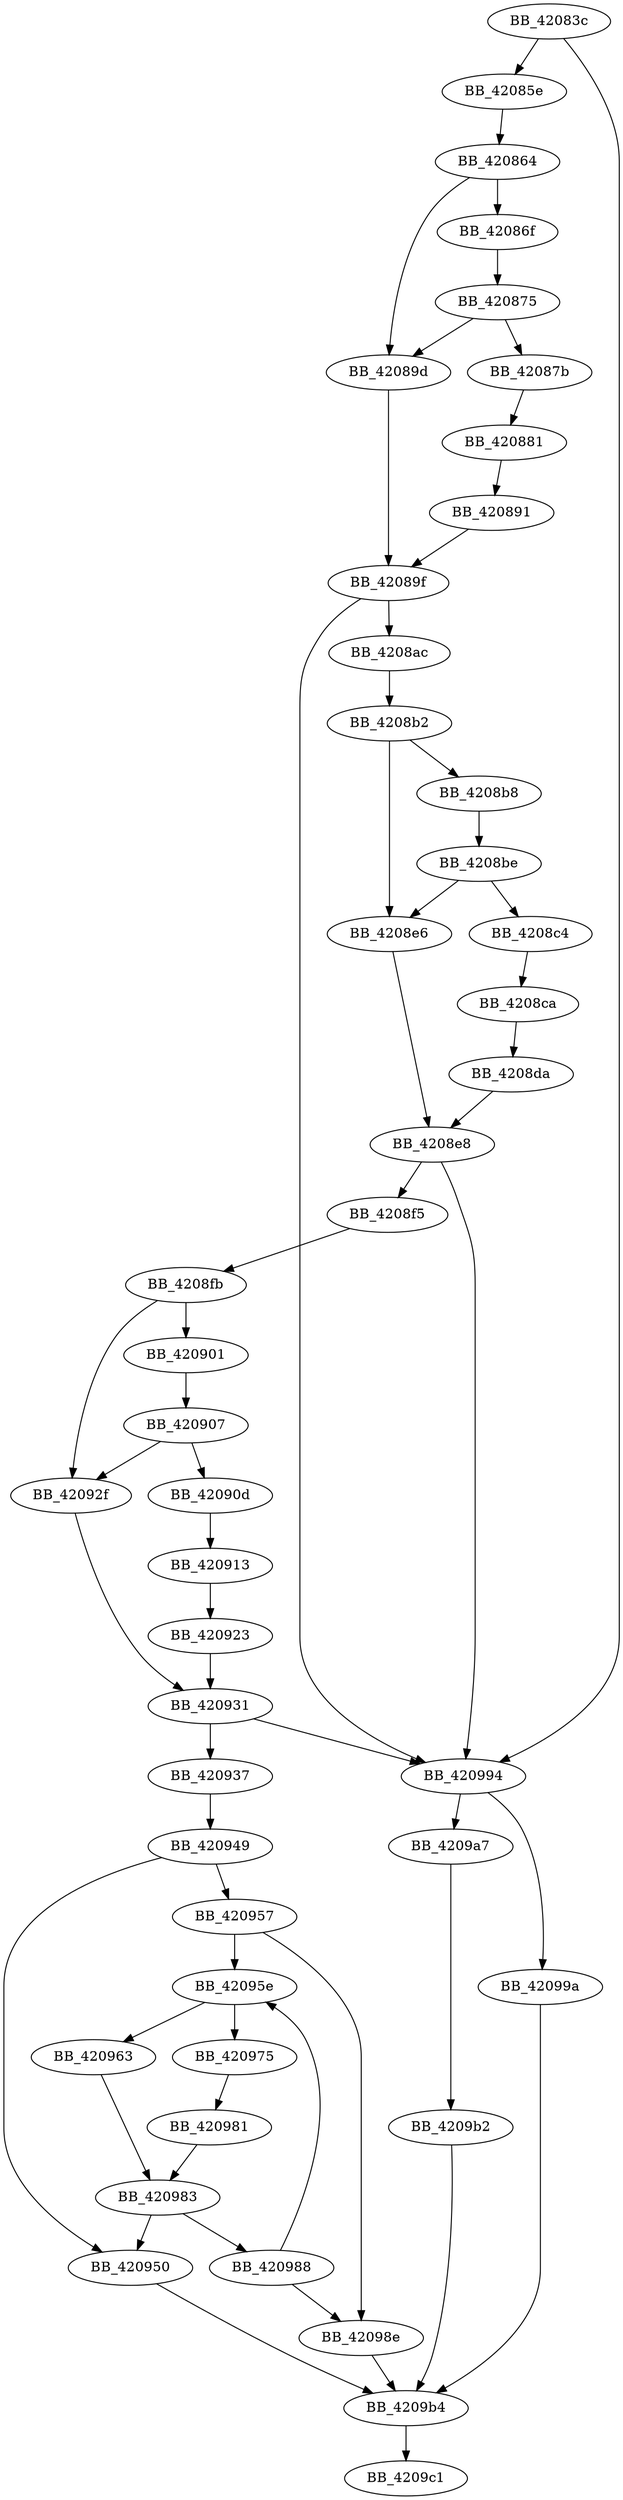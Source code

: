 DiGraph __fputwc_nolock{
BB_42083c->BB_42085e
BB_42083c->BB_420994
BB_42085e->BB_420864
BB_420864->BB_42086f
BB_420864->BB_42089d
BB_42086f->BB_420875
BB_420875->BB_42087b
BB_420875->BB_42089d
BB_42087b->BB_420881
BB_420881->BB_420891
BB_420891->BB_42089f
BB_42089d->BB_42089f
BB_42089f->BB_4208ac
BB_42089f->BB_420994
BB_4208ac->BB_4208b2
BB_4208b2->BB_4208b8
BB_4208b2->BB_4208e6
BB_4208b8->BB_4208be
BB_4208be->BB_4208c4
BB_4208be->BB_4208e6
BB_4208c4->BB_4208ca
BB_4208ca->BB_4208da
BB_4208da->BB_4208e8
BB_4208e6->BB_4208e8
BB_4208e8->BB_4208f5
BB_4208e8->BB_420994
BB_4208f5->BB_4208fb
BB_4208fb->BB_420901
BB_4208fb->BB_42092f
BB_420901->BB_420907
BB_420907->BB_42090d
BB_420907->BB_42092f
BB_42090d->BB_420913
BB_420913->BB_420923
BB_420923->BB_420931
BB_42092f->BB_420931
BB_420931->BB_420937
BB_420931->BB_420994
BB_420937->BB_420949
BB_420949->BB_420950
BB_420949->BB_420957
BB_420950->BB_4209b4
BB_420957->BB_42095e
BB_420957->BB_42098e
BB_42095e->BB_420963
BB_42095e->BB_420975
BB_420963->BB_420983
BB_420975->BB_420981
BB_420981->BB_420983
BB_420983->BB_420950
BB_420983->BB_420988
BB_420988->BB_42095e
BB_420988->BB_42098e
BB_42098e->BB_4209b4
BB_420994->BB_42099a
BB_420994->BB_4209a7
BB_42099a->BB_4209b4
BB_4209a7->BB_4209b2
BB_4209b2->BB_4209b4
BB_4209b4->BB_4209c1
}
